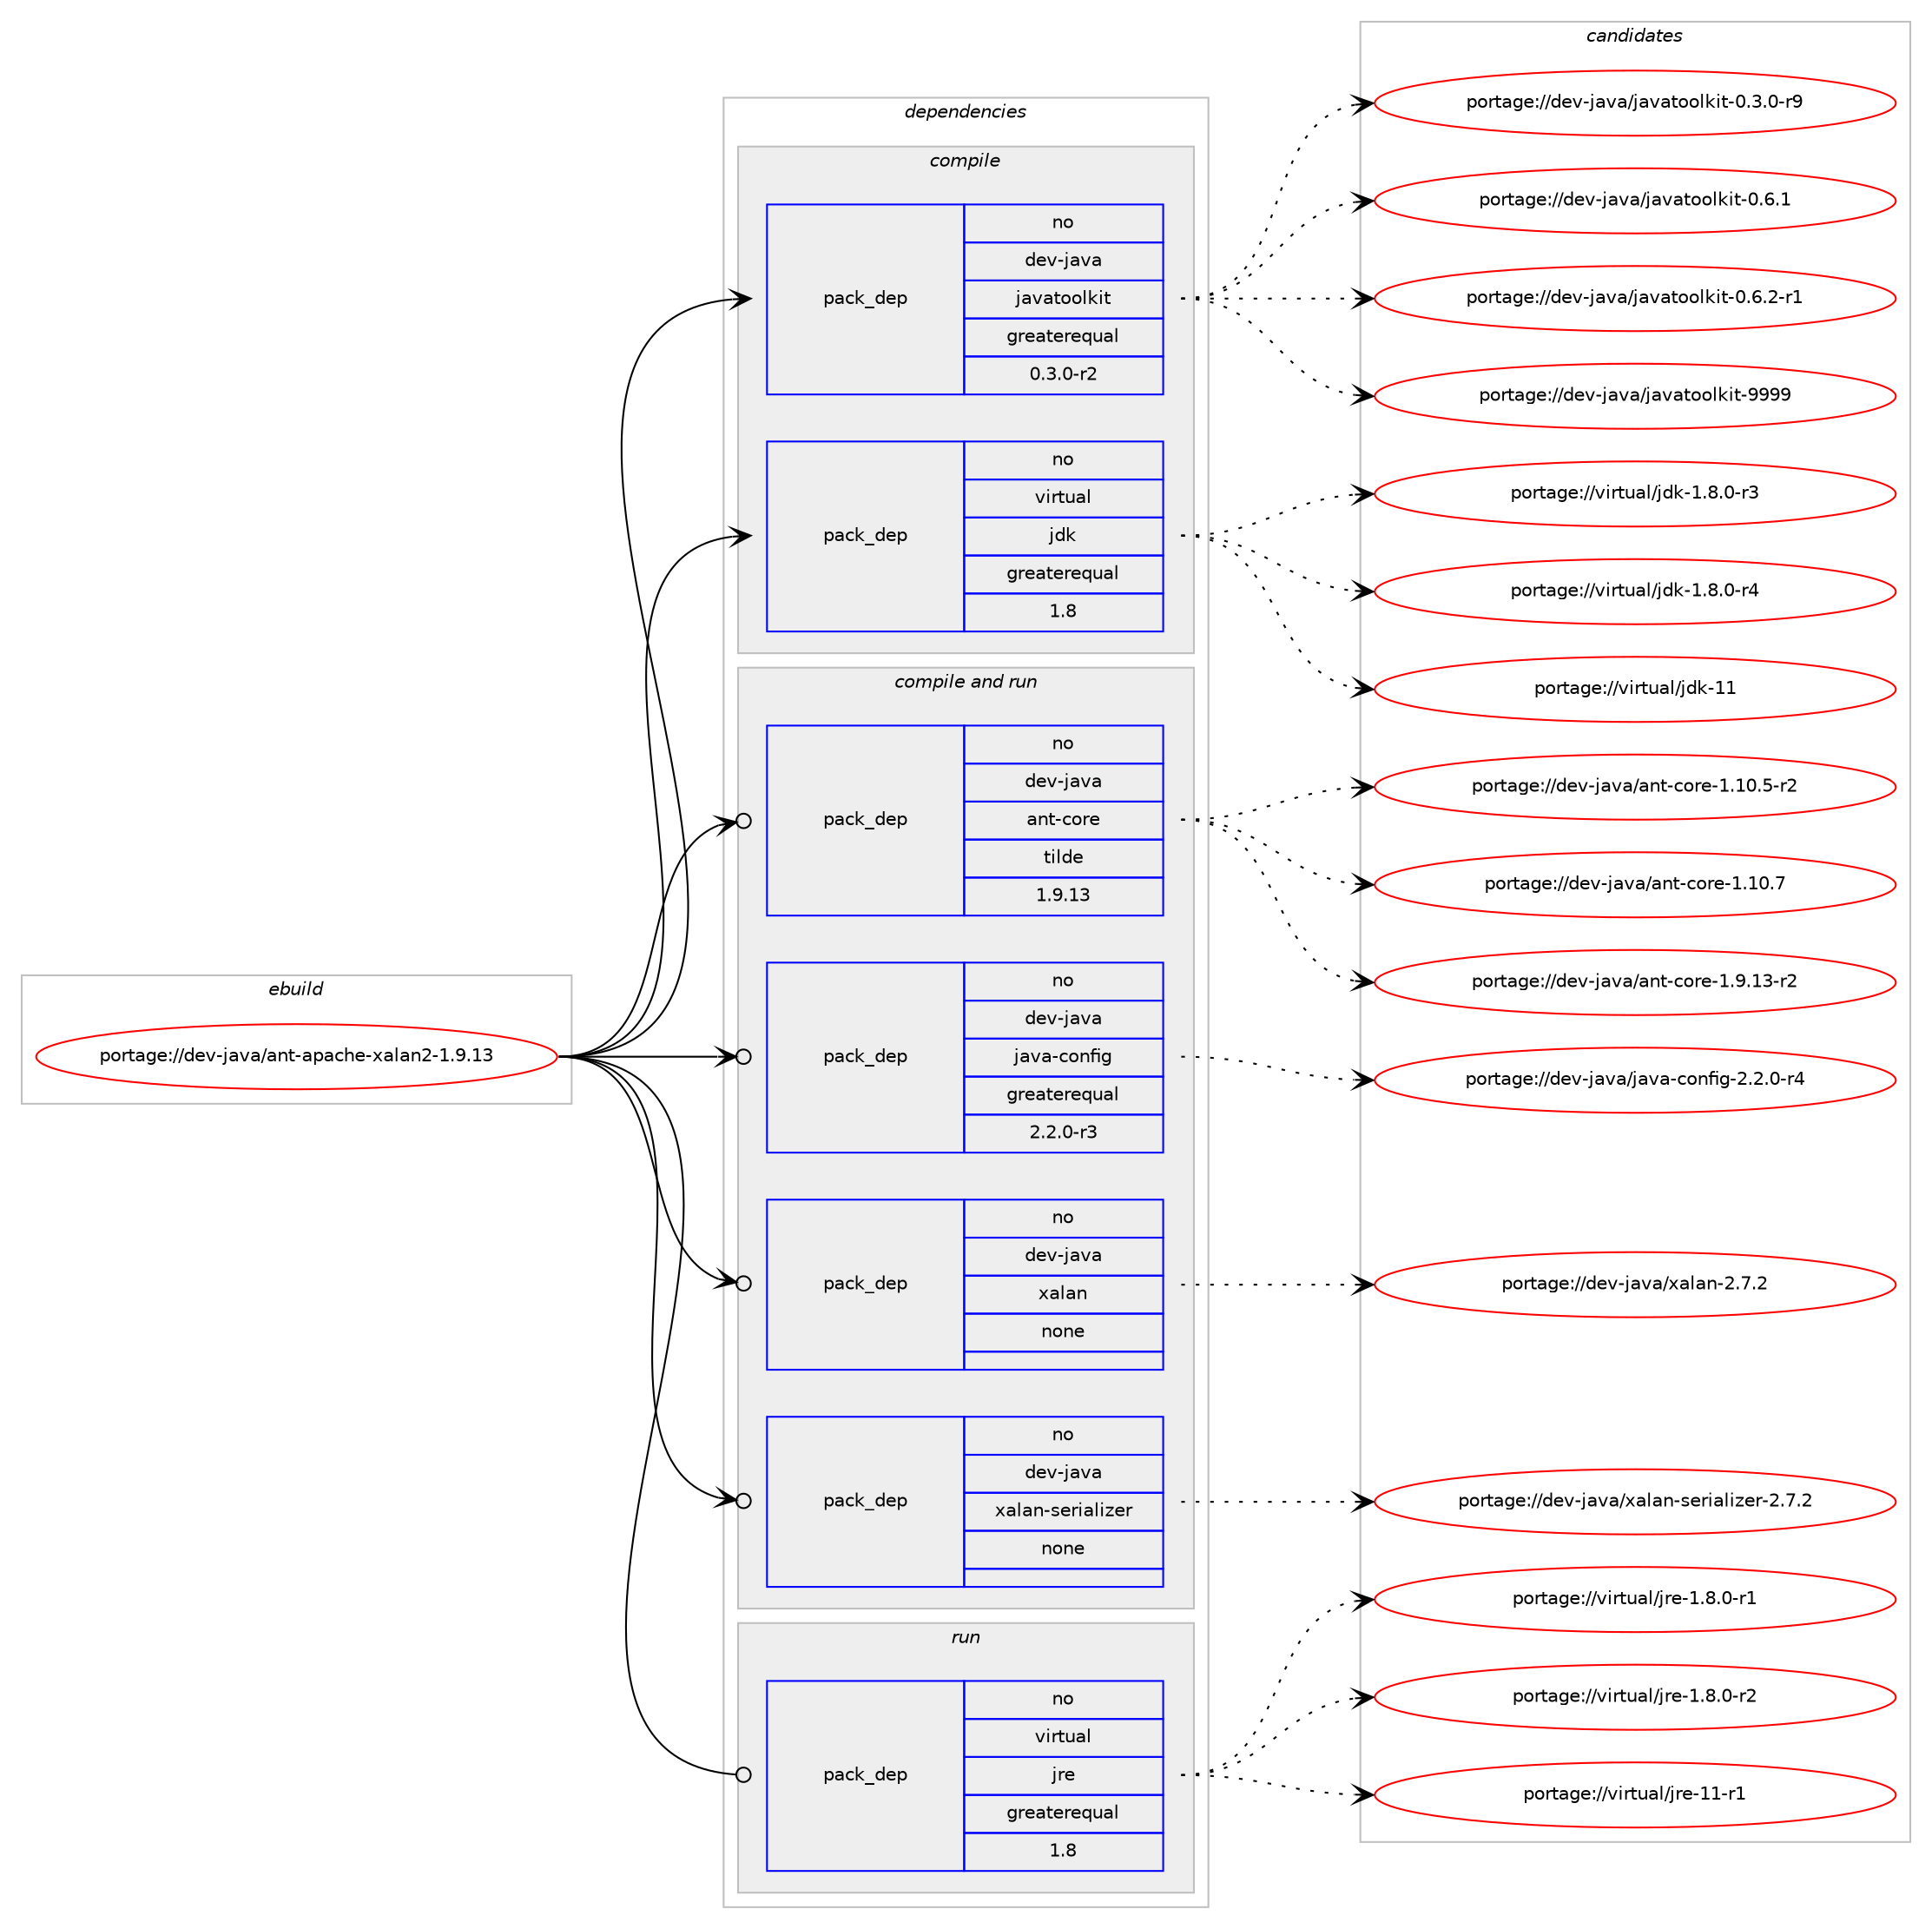 digraph prolog {

# *************
# Graph options
# *************

newrank=true;
concentrate=true;
compound=true;
graph [rankdir=LR,fontname=Helvetica,fontsize=10,ranksep=1.5];#, ranksep=2.5, nodesep=0.2];
edge  [arrowhead=vee];
node  [fontname=Helvetica,fontsize=10];

# **********
# The ebuild
# **********

subgraph cluster_leftcol {
color=gray;
label=<<i>ebuild</i>>;
id [label="portage://dev-java/ant-apache-xalan2-1.9.13", color=red, width=4, href="../dev-java/ant-apache-xalan2-1.9.13.svg"];
}

# ****************
# The dependencies
# ****************

subgraph cluster_midcol {
color=gray;
label=<<i>dependencies</i>>;
subgraph cluster_compile {
fillcolor="#eeeeee";
style=filled;
label=<<i>compile</i>>;
subgraph pack65370 {
dependency86071 [label=<<TABLE BORDER="0" CELLBORDER="1" CELLSPACING="0" CELLPADDING="4" WIDTH="220"><TR><TD ROWSPAN="6" CELLPADDING="30">pack_dep</TD></TR><TR><TD WIDTH="110">no</TD></TR><TR><TD>dev-java</TD></TR><TR><TD>javatoolkit</TD></TR><TR><TD>greaterequal</TD></TR><TR><TD>0.3.0-r2</TD></TR></TABLE>>, shape=none, color=blue];
}
id:e -> dependency86071:w [weight=20,style="solid",arrowhead="vee"];
subgraph pack65371 {
dependency86072 [label=<<TABLE BORDER="0" CELLBORDER="1" CELLSPACING="0" CELLPADDING="4" WIDTH="220"><TR><TD ROWSPAN="6" CELLPADDING="30">pack_dep</TD></TR><TR><TD WIDTH="110">no</TD></TR><TR><TD>virtual</TD></TR><TR><TD>jdk</TD></TR><TR><TD>greaterequal</TD></TR><TR><TD>1.8</TD></TR></TABLE>>, shape=none, color=blue];
}
id:e -> dependency86072:w [weight=20,style="solid",arrowhead="vee"];
}
subgraph cluster_compileandrun {
fillcolor="#eeeeee";
style=filled;
label=<<i>compile and run</i>>;
subgraph pack65372 {
dependency86073 [label=<<TABLE BORDER="0" CELLBORDER="1" CELLSPACING="0" CELLPADDING="4" WIDTH="220"><TR><TD ROWSPAN="6" CELLPADDING="30">pack_dep</TD></TR><TR><TD WIDTH="110">no</TD></TR><TR><TD>dev-java</TD></TR><TR><TD>ant-core</TD></TR><TR><TD>tilde</TD></TR><TR><TD>1.9.13</TD></TR></TABLE>>, shape=none, color=blue];
}
id:e -> dependency86073:w [weight=20,style="solid",arrowhead="odotvee"];
subgraph pack65373 {
dependency86074 [label=<<TABLE BORDER="0" CELLBORDER="1" CELLSPACING="0" CELLPADDING="4" WIDTH="220"><TR><TD ROWSPAN="6" CELLPADDING="30">pack_dep</TD></TR><TR><TD WIDTH="110">no</TD></TR><TR><TD>dev-java</TD></TR><TR><TD>java-config</TD></TR><TR><TD>greaterequal</TD></TR><TR><TD>2.2.0-r3</TD></TR></TABLE>>, shape=none, color=blue];
}
id:e -> dependency86074:w [weight=20,style="solid",arrowhead="odotvee"];
subgraph pack65374 {
dependency86075 [label=<<TABLE BORDER="0" CELLBORDER="1" CELLSPACING="0" CELLPADDING="4" WIDTH="220"><TR><TD ROWSPAN="6" CELLPADDING="30">pack_dep</TD></TR><TR><TD WIDTH="110">no</TD></TR><TR><TD>dev-java</TD></TR><TR><TD>xalan</TD></TR><TR><TD>none</TD></TR><TR><TD></TD></TR></TABLE>>, shape=none, color=blue];
}
id:e -> dependency86075:w [weight=20,style="solid",arrowhead="odotvee"];
subgraph pack65375 {
dependency86076 [label=<<TABLE BORDER="0" CELLBORDER="1" CELLSPACING="0" CELLPADDING="4" WIDTH="220"><TR><TD ROWSPAN="6" CELLPADDING="30">pack_dep</TD></TR><TR><TD WIDTH="110">no</TD></TR><TR><TD>dev-java</TD></TR><TR><TD>xalan-serializer</TD></TR><TR><TD>none</TD></TR><TR><TD></TD></TR></TABLE>>, shape=none, color=blue];
}
id:e -> dependency86076:w [weight=20,style="solid",arrowhead="odotvee"];
}
subgraph cluster_run {
fillcolor="#eeeeee";
style=filled;
label=<<i>run</i>>;
subgraph pack65376 {
dependency86077 [label=<<TABLE BORDER="0" CELLBORDER="1" CELLSPACING="0" CELLPADDING="4" WIDTH="220"><TR><TD ROWSPAN="6" CELLPADDING="30">pack_dep</TD></TR><TR><TD WIDTH="110">no</TD></TR><TR><TD>virtual</TD></TR><TR><TD>jre</TD></TR><TR><TD>greaterequal</TD></TR><TR><TD>1.8</TD></TR></TABLE>>, shape=none, color=blue];
}
id:e -> dependency86077:w [weight=20,style="solid",arrowhead="odot"];
}
}

# **************
# The candidates
# **************

subgraph cluster_choices {
rank=same;
color=gray;
label=<<i>candidates</i>>;

subgraph choice65370 {
color=black;
nodesep=1;
choiceportage1001011184510697118974710697118971161111111081071051164548465146484511457 [label="portage://dev-java/javatoolkit-0.3.0-r9", color=red, width=4,href="../dev-java/javatoolkit-0.3.0-r9.svg"];
choiceportage100101118451069711897471069711897116111111108107105116454846544649 [label="portage://dev-java/javatoolkit-0.6.1", color=red, width=4,href="../dev-java/javatoolkit-0.6.1.svg"];
choiceportage1001011184510697118974710697118971161111111081071051164548465446504511449 [label="portage://dev-java/javatoolkit-0.6.2-r1", color=red, width=4,href="../dev-java/javatoolkit-0.6.2-r1.svg"];
choiceportage1001011184510697118974710697118971161111111081071051164557575757 [label="portage://dev-java/javatoolkit-9999", color=red, width=4,href="../dev-java/javatoolkit-9999.svg"];
dependency86071:e -> choiceportage1001011184510697118974710697118971161111111081071051164548465146484511457:w [style=dotted,weight="100"];
dependency86071:e -> choiceportage100101118451069711897471069711897116111111108107105116454846544649:w [style=dotted,weight="100"];
dependency86071:e -> choiceportage1001011184510697118974710697118971161111111081071051164548465446504511449:w [style=dotted,weight="100"];
dependency86071:e -> choiceportage1001011184510697118974710697118971161111111081071051164557575757:w [style=dotted,weight="100"];
}
subgraph choice65371 {
color=black;
nodesep=1;
choiceportage11810511411611797108471061001074549465646484511451 [label="portage://virtual/jdk-1.8.0-r3", color=red, width=4,href="../virtual/jdk-1.8.0-r3.svg"];
choiceportage11810511411611797108471061001074549465646484511452 [label="portage://virtual/jdk-1.8.0-r4", color=red, width=4,href="../virtual/jdk-1.8.0-r4.svg"];
choiceportage1181051141161179710847106100107454949 [label="portage://virtual/jdk-11", color=red, width=4,href="../virtual/jdk-11.svg"];
dependency86072:e -> choiceportage11810511411611797108471061001074549465646484511451:w [style=dotted,weight="100"];
dependency86072:e -> choiceportage11810511411611797108471061001074549465646484511452:w [style=dotted,weight="100"];
dependency86072:e -> choiceportage1181051141161179710847106100107454949:w [style=dotted,weight="100"];
}
subgraph choice65372 {
color=black;
nodesep=1;
choiceportage10010111845106971189747971101164599111114101454946494846534511450 [label="portage://dev-java/ant-core-1.10.5-r2", color=red, width=4,href="../dev-java/ant-core-1.10.5-r2.svg"];
choiceportage1001011184510697118974797110116459911111410145494649484655 [label="portage://dev-java/ant-core-1.10.7", color=red, width=4,href="../dev-java/ant-core-1.10.7.svg"];
choiceportage10010111845106971189747971101164599111114101454946574649514511450 [label="portage://dev-java/ant-core-1.9.13-r2", color=red, width=4,href="../dev-java/ant-core-1.9.13-r2.svg"];
dependency86073:e -> choiceportage10010111845106971189747971101164599111114101454946494846534511450:w [style=dotted,weight="100"];
dependency86073:e -> choiceportage1001011184510697118974797110116459911111410145494649484655:w [style=dotted,weight="100"];
dependency86073:e -> choiceportage10010111845106971189747971101164599111114101454946574649514511450:w [style=dotted,weight="100"];
}
subgraph choice65373 {
color=black;
nodesep=1;
choiceportage10010111845106971189747106971189745991111101021051034550465046484511452 [label="portage://dev-java/java-config-2.2.0-r4", color=red, width=4,href="../dev-java/java-config-2.2.0-r4.svg"];
dependency86074:e -> choiceportage10010111845106971189747106971189745991111101021051034550465046484511452:w [style=dotted,weight="100"];
}
subgraph choice65374 {
color=black;
nodesep=1;
choiceportage100101118451069711897471209710897110455046554650 [label="portage://dev-java/xalan-2.7.2", color=red, width=4,href="../dev-java/xalan-2.7.2.svg"];
dependency86075:e -> choiceportage100101118451069711897471209710897110455046554650:w [style=dotted,weight="100"];
}
subgraph choice65375 {
color=black;
nodesep=1;
choiceportage1001011184510697118974712097108971104511510111410597108105122101114455046554650 [label="portage://dev-java/xalan-serializer-2.7.2", color=red, width=4,href="../dev-java/xalan-serializer-2.7.2.svg"];
dependency86076:e -> choiceportage1001011184510697118974712097108971104511510111410597108105122101114455046554650:w [style=dotted,weight="100"];
}
subgraph choice65376 {
color=black;
nodesep=1;
choiceportage11810511411611797108471061141014549465646484511449 [label="portage://virtual/jre-1.8.0-r1", color=red, width=4,href="../virtual/jre-1.8.0-r1.svg"];
choiceportage11810511411611797108471061141014549465646484511450 [label="portage://virtual/jre-1.8.0-r2", color=red, width=4,href="../virtual/jre-1.8.0-r2.svg"];
choiceportage11810511411611797108471061141014549494511449 [label="portage://virtual/jre-11-r1", color=red, width=4,href="../virtual/jre-11-r1.svg"];
dependency86077:e -> choiceportage11810511411611797108471061141014549465646484511449:w [style=dotted,weight="100"];
dependency86077:e -> choiceportage11810511411611797108471061141014549465646484511450:w [style=dotted,weight="100"];
dependency86077:e -> choiceportage11810511411611797108471061141014549494511449:w [style=dotted,weight="100"];
}
}

}
